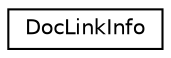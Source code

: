 digraph "类继承关系图"
{
 // INTERACTIVE_SVG=YES
 // LATEX_PDF_SIZE
  edge [fontname="Helvetica",fontsize="10",labelfontname="Helvetica",labelfontsize="10"];
  node [fontname="Helvetica",fontsize="10",shape=record];
  rankdir="LR";
  Node0 [label="DocLinkInfo",height=0.2,width=0.4,color="black", fillcolor="white", style="filled",URL="$db/dae/struct_doc_link_info.html",tooltip=" "];
}
